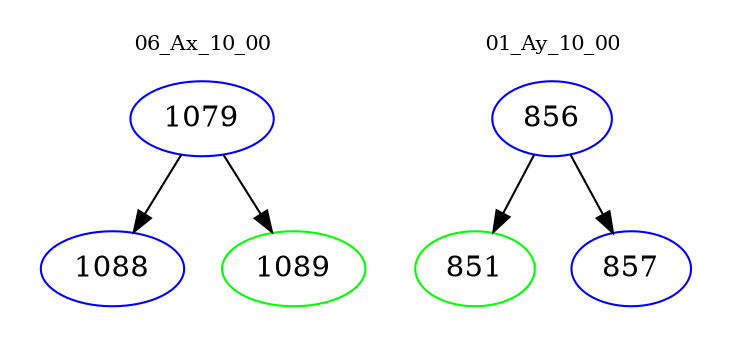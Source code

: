 digraph{
subgraph cluster_0 {
color = white
label = "06_Ax_10_00";
fontsize=10;
T0_1079 [label="1079", color="blue"]
T0_1079 -> T0_1088 [color="black"]
T0_1088 [label="1088", color="blue"]
T0_1079 -> T0_1089 [color="black"]
T0_1089 [label="1089", color="green"]
}
subgraph cluster_1 {
color = white
label = "01_Ay_10_00";
fontsize=10;
T1_856 [label="856", color="blue"]
T1_856 -> T1_851 [color="black"]
T1_851 [label="851", color="green"]
T1_856 -> T1_857 [color="black"]
T1_857 [label="857", color="blue"]
}
}
